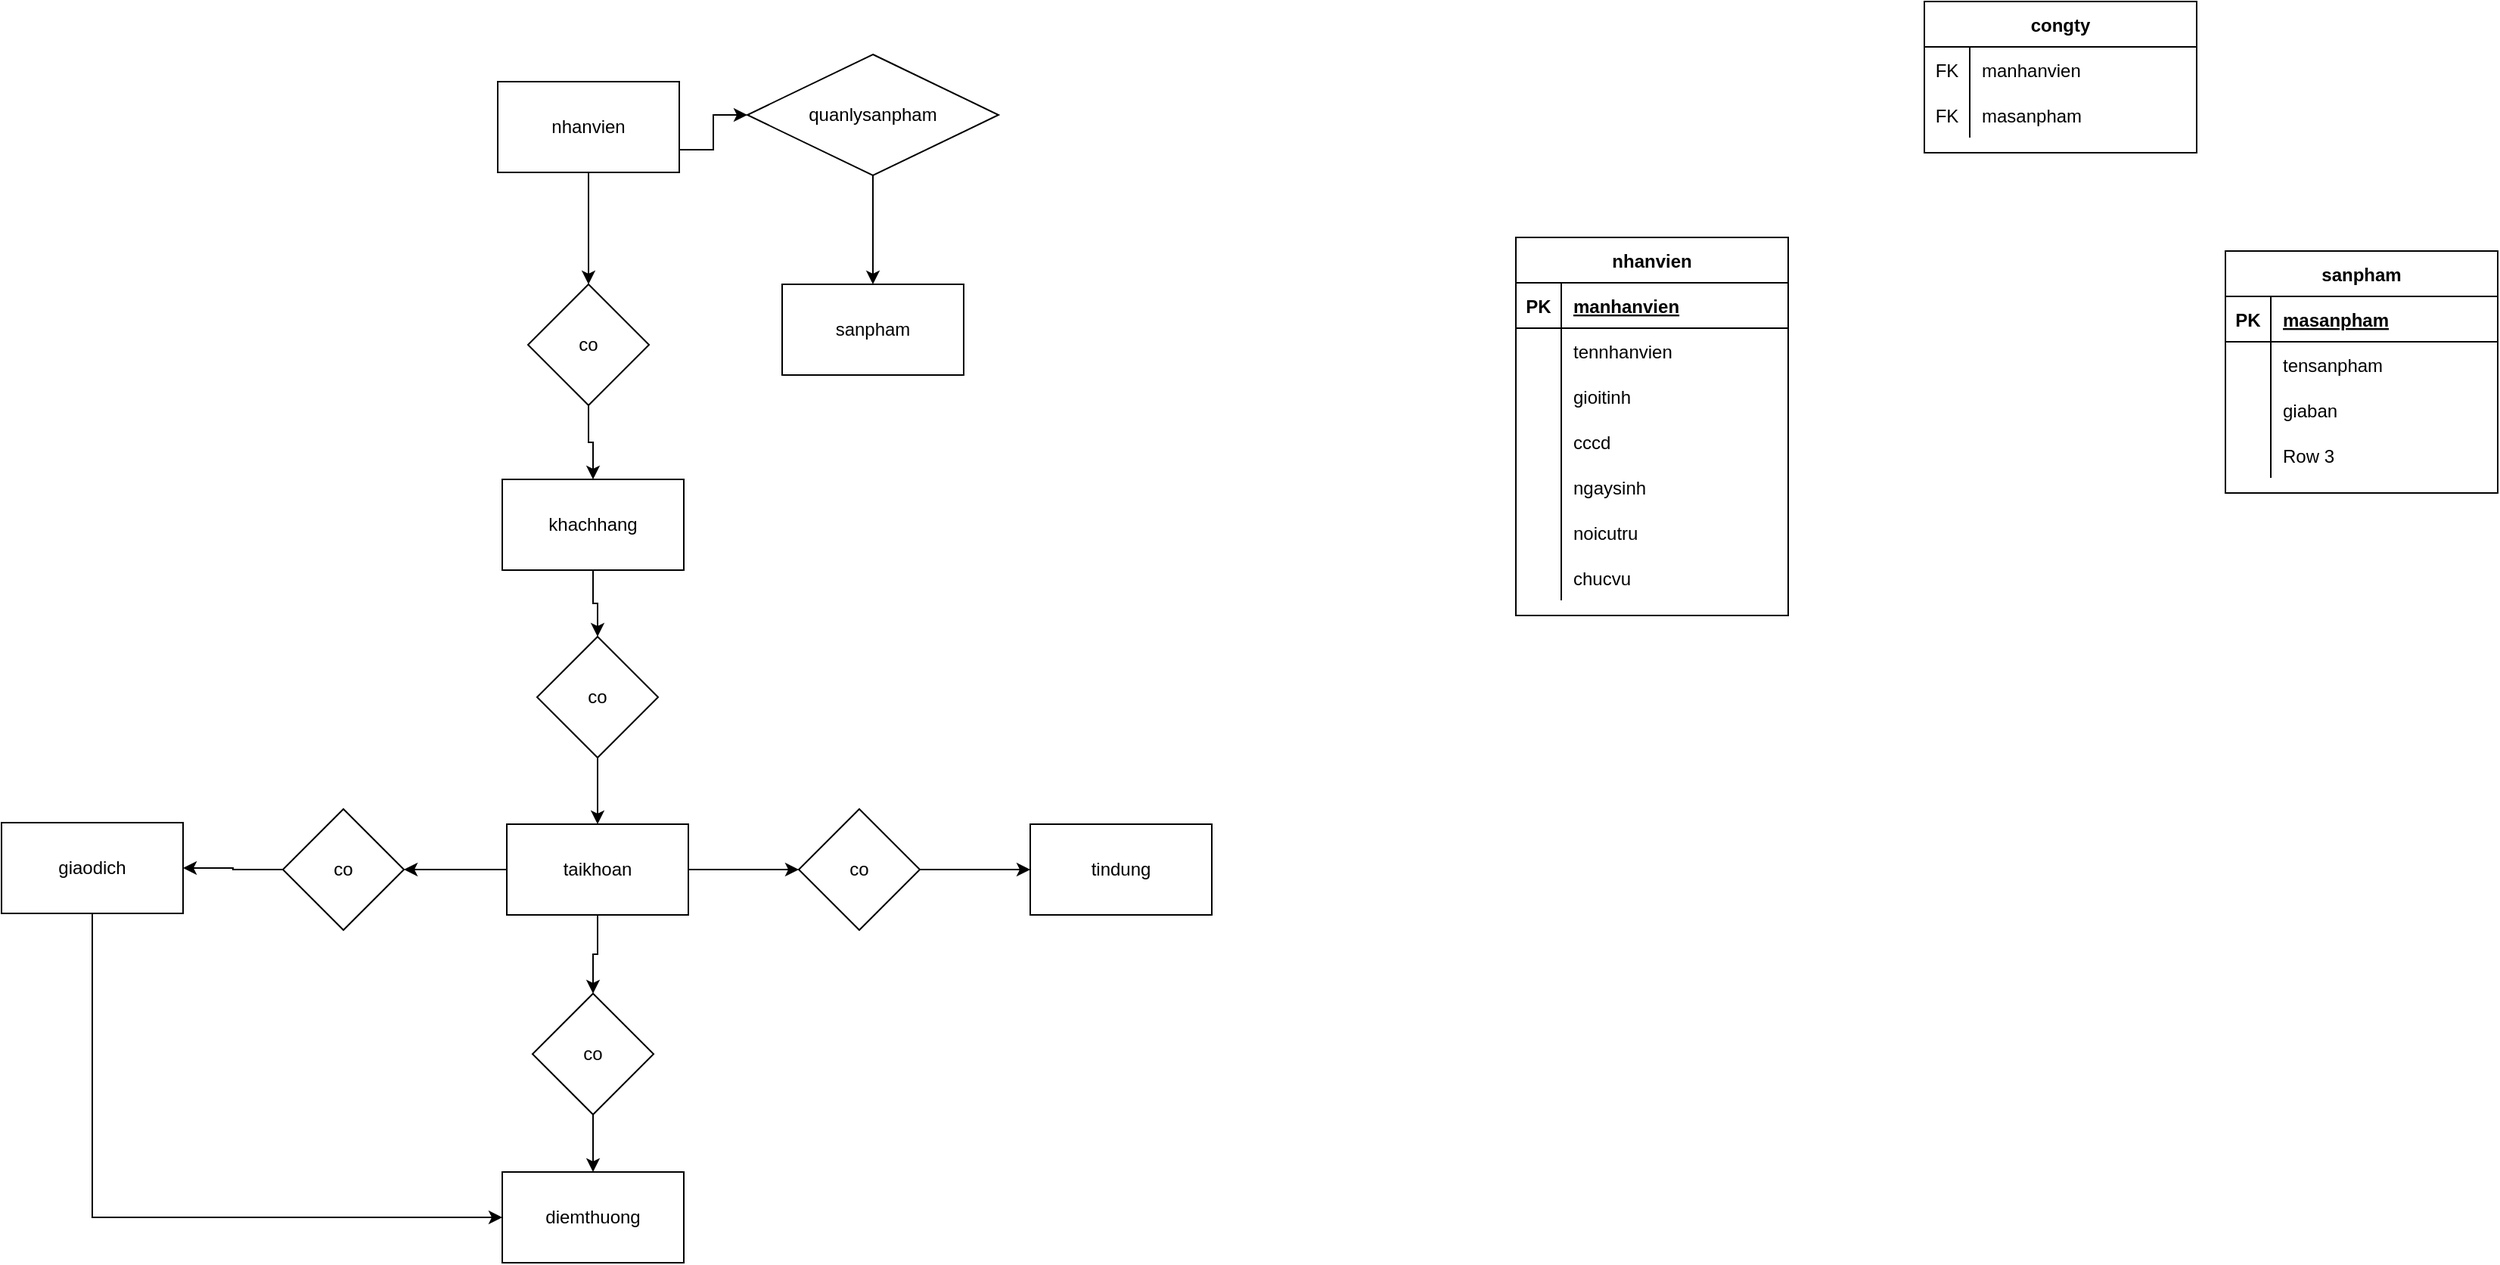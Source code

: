 <mxfile version="20.3.0" type="device"><diagram id="UafCuZp8-LGy9nOZ69Nw" name="Page-1"><mxGraphModel dx="2821" dy="1164" grid="0" gridSize="10" guides="1" tooltips="1" connect="1" arrows="1" fold="1" page="0" pageScale="1" pageWidth="850" pageHeight="1100" math="0" shadow="0"><root><mxCell id="0"/><mxCell id="1" parent="0"/><mxCell id="Jdx2Dmhm8AaOV20pXD40-266" style="edgeStyle=orthogonalEdgeStyle;rounded=0;orthogonalLoop=1;jettySize=auto;html=1;exitX=0.5;exitY=1;exitDx=0;exitDy=0;entryX=0.5;entryY=0;entryDx=0;entryDy=0;" edge="1" parent="1" source="Jdx2Dmhm8AaOV20pXD40-248" target="Jdx2Dmhm8AaOV20pXD40-257"><mxGeometry relative="1" as="geometry"/></mxCell><mxCell id="Jdx2Dmhm8AaOV20pXD40-248" value="khachhang" style="whiteSpace=wrap;html=1;" vertex="1" parent="1"><mxGeometry x="-1117" y="232" width="120" height="60" as="geometry"/></mxCell><mxCell id="Jdx2Dmhm8AaOV20pXD40-268" style="edgeStyle=orthogonalEdgeStyle;rounded=0;orthogonalLoop=1;jettySize=auto;html=1;exitX=0.5;exitY=1;exitDx=0;exitDy=0;" edge="1" parent="1" source="Jdx2Dmhm8AaOV20pXD40-249" target="Jdx2Dmhm8AaOV20pXD40-259"><mxGeometry relative="1" as="geometry"/></mxCell><mxCell id="Jdx2Dmhm8AaOV20pXD40-269" style="edgeStyle=orthogonalEdgeStyle;rounded=0;orthogonalLoop=1;jettySize=auto;html=1;exitX=1;exitY=0.5;exitDx=0;exitDy=0;entryX=0;entryY=0.5;entryDx=0;entryDy=0;" edge="1" parent="1" source="Jdx2Dmhm8AaOV20pXD40-249" target="Jdx2Dmhm8AaOV20pXD40-258"><mxGeometry relative="1" as="geometry"/></mxCell><mxCell id="Jdx2Dmhm8AaOV20pXD40-272" style="edgeStyle=orthogonalEdgeStyle;rounded=0;orthogonalLoop=1;jettySize=auto;html=1;exitX=0;exitY=0.5;exitDx=0;exitDy=0;entryX=1;entryY=0.5;entryDx=0;entryDy=0;" edge="1" parent="1" source="Jdx2Dmhm8AaOV20pXD40-249" target="Jdx2Dmhm8AaOV20pXD40-260"><mxGeometry relative="1" as="geometry"/></mxCell><mxCell id="Jdx2Dmhm8AaOV20pXD40-249" value="taikhoan" style="whiteSpace=wrap;html=1;" vertex="1" parent="1"><mxGeometry x="-1114" y="460" width="120" height="60" as="geometry"/></mxCell><mxCell id="Jdx2Dmhm8AaOV20pXD40-251" value="tindung" style="whiteSpace=wrap;html=1;" vertex="1" parent="1"><mxGeometry x="-768" y="460" width="120" height="60" as="geometry"/></mxCell><mxCell id="Jdx2Dmhm8AaOV20pXD40-252" value="diemthuong" style="whiteSpace=wrap;html=1;" vertex="1" parent="1"><mxGeometry x="-1117" y="690" width="120" height="60" as="geometry"/></mxCell><mxCell id="Jdx2Dmhm8AaOV20pXD40-253" value="sanpham" style="whiteSpace=wrap;html=1;" vertex="1" parent="1"><mxGeometry x="-932" y="103" width="120" height="60" as="geometry"/></mxCell><mxCell id="Jdx2Dmhm8AaOV20pXD40-262" style="edgeStyle=orthogonalEdgeStyle;rounded=0;orthogonalLoop=1;jettySize=auto;html=1;exitX=0.5;exitY=1;exitDx=0;exitDy=0;entryX=0.5;entryY=0;entryDx=0;entryDy=0;" edge="1" parent="1" source="Jdx2Dmhm8AaOV20pXD40-254" target="Jdx2Dmhm8AaOV20pXD40-256"><mxGeometry relative="1" as="geometry"/></mxCell><mxCell id="Jdx2Dmhm8AaOV20pXD40-263" style="edgeStyle=orthogonalEdgeStyle;rounded=0;orthogonalLoop=1;jettySize=auto;html=1;exitX=1;exitY=0.75;exitDx=0;exitDy=0;" edge="1" parent="1" source="Jdx2Dmhm8AaOV20pXD40-254" target="Jdx2Dmhm8AaOV20pXD40-255"><mxGeometry relative="1" as="geometry"/></mxCell><mxCell id="Jdx2Dmhm8AaOV20pXD40-254" value="nhanvien" style="whiteSpace=wrap;html=1;" vertex="1" parent="1"><mxGeometry x="-1120" y="-31" width="120" height="60" as="geometry"/></mxCell><mxCell id="Jdx2Dmhm8AaOV20pXD40-264" style="edgeStyle=orthogonalEdgeStyle;rounded=0;orthogonalLoop=1;jettySize=auto;html=1;exitX=0.5;exitY=1;exitDx=0;exitDy=0;entryX=0.5;entryY=0;entryDx=0;entryDy=0;" edge="1" parent="1" source="Jdx2Dmhm8AaOV20pXD40-255" target="Jdx2Dmhm8AaOV20pXD40-253"><mxGeometry relative="1" as="geometry"/></mxCell><mxCell id="Jdx2Dmhm8AaOV20pXD40-255" value="quanlysanpham" style="rhombus;whiteSpace=wrap;html=1;" vertex="1" parent="1"><mxGeometry x="-955" y="-49" width="166" height="80" as="geometry"/></mxCell><mxCell id="Jdx2Dmhm8AaOV20pXD40-265" style="edgeStyle=orthogonalEdgeStyle;rounded=0;orthogonalLoop=1;jettySize=auto;html=1;exitX=0.5;exitY=1;exitDx=0;exitDy=0;" edge="1" parent="1" source="Jdx2Dmhm8AaOV20pXD40-256" target="Jdx2Dmhm8AaOV20pXD40-248"><mxGeometry relative="1" as="geometry"/></mxCell><mxCell id="Jdx2Dmhm8AaOV20pXD40-256" value="co" style="rhombus;whiteSpace=wrap;html=1;" vertex="1" parent="1"><mxGeometry x="-1100" y="103" width="80" height="80" as="geometry"/></mxCell><mxCell id="Jdx2Dmhm8AaOV20pXD40-267" style="edgeStyle=orthogonalEdgeStyle;rounded=0;orthogonalLoop=1;jettySize=auto;html=1;exitX=0.5;exitY=1;exitDx=0;exitDy=0;" edge="1" parent="1" source="Jdx2Dmhm8AaOV20pXD40-257" target="Jdx2Dmhm8AaOV20pXD40-249"><mxGeometry relative="1" as="geometry"/></mxCell><mxCell id="Jdx2Dmhm8AaOV20pXD40-257" value="co" style="rhombus;whiteSpace=wrap;html=1;" vertex="1" parent="1"><mxGeometry x="-1094" y="336" width="80" height="80" as="geometry"/></mxCell><mxCell id="Jdx2Dmhm8AaOV20pXD40-270" style="edgeStyle=orthogonalEdgeStyle;rounded=0;orthogonalLoop=1;jettySize=auto;html=1;exitX=1;exitY=0.5;exitDx=0;exitDy=0;entryX=0;entryY=0.5;entryDx=0;entryDy=0;" edge="1" parent="1" source="Jdx2Dmhm8AaOV20pXD40-258" target="Jdx2Dmhm8AaOV20pXD40-251"><mxGeometry relative="1" as="geometry"/></mxCell><mxCell id="Jdx2Dmhm8AaOV20pXD40-258" value="co" style="rhombus;whiteSpace=wrap;html=1;" vertex="1" parent="1"><mxGeometry x="-921" y="450" width="80" height="80" as="geometry"/></mxCell><mxCell id="Jdx2Dmhm8AaOV20pXD40-271" style="edgeStyle=orthogonalEdgeStyle;rounded=0;orthogonalLoop=1;jettySize=auto;html=1;exitX=0.5;exitY=1;exitDx=0;exitDy=0;" edge="1" parent="1" source="Jdx2Dmhm8AaOV20pXD40-259" target="Jdx2Dmhm8AaOV20pXD40-252"><mxGeometry relative="1" as="geometry"/></mxCell><mxCell id="Jdx2Dmhm8AaOV20pXD40-259" value="co" style="rhombus;whiteSpace=wrap;html=1;" vertex="1" parent="1"><mxGeometry x="-1097" y="572" width="80" height="80" as="geometry"/></mxCell><mxCell id="Jdx2Dmhm8AaOV20pXD40-273" style="edgeStyle=orthogonalEdgeStyle;rounded=0;orthogonalLoop=1;jettySize=auto;html=1;exitX=0;exitY=0.5;exitDx=0;exitDy=0;entryX=1;entryY=0.5;entryDx=0;entryDy=0;" edge="1" parent="1" source="Jdx2Dmhm8AaOV20pXD40-260" target="Jdx2Dmhm8AaOV20pXD40-261"><mxGeometry relative="1" as="geometry"/></mxCell><mxCell id="Jdx2Dmhm8AaOV20pXD40-260" value="co" style="rhombus;whiteSpace=wrap;html=1;" vertex="1" parent="1"><mxGeometry x="-1262" y="450" width="80" height="80" as="geometry"/></mxCell><mxCell id="Jdx2Dmhm8AaOV20pXD40-274" style="edgeStyle=orthogonalEdgeStyle;rounded=0;orthogonalLoop=1;jettySize=auto;html=1;exitX=0.5;exitY=1;exitDx=0;exitDy=0;entryX=0;entryY=0.5;entryDx=0;entryDy=0;" edge="1" parent="1" source="Jdx2Dmhm8AaOV20pXD40-261" target="Jdx2Dmhm8AaOV20pXD40-252"><mxGeometry relative="1" as="geometry"/></mxCell><mxCell id="Jdx2Dmhm8AaOV20pXD40-261" value="giaodich" style="whiteSpace=wrap;html=1;" vertex="1" parent="1"><mxGeometry x="-1448" y="459" width="120" height="60" as="geometry"/></mxCell><mxCell id="Jdx2Dmhm8AaOV20pXD40-275" value="nhanvien" style="shape=table;startSize=30;container=1;collapsible=1;childLayout=tableLayout;fixedRows=1;rowLines=0;fontStyle=1;align=center;resizeLast=1;" vertex="1" parent="1"><mxGeometry x="-447" y="72" width="180" height="250" as="geometry"/></mxCell><mxCell id="Jdx2Dmhm8AaOV20pXD40-276" value="" style="shape=tableRow;horizontal=0;startSize=0;swimlaneHead=0;swimlaneBody=0;fillColor=none;collapsible=0;dropTarget=0;points=[[0,0.5],[1,0.5]];portConstraint=eastwest;top=0;left=0;right=0;bottom=1;" vertex="1" parent="Jdx2Dmhm8AaOV20pXD40-275"><mxGeometry y="30" width="180" height="30" as="geometry"/></mxCell><mxCell id="Jdx2Dmhm8AaOV20pXD40-277" value="PK" style="shape=partialRectangle;connectable=0;fillColor=none;top=0;left=0;bottom=0;right=0;fontStyle=1;overflow=hidden;" vertex="1" parent="Jdx2Dmhm8AaOV20pXD40-276"><mxGeometry width="30" height="30" as="geometry"><mxRectangle width="30" height="30" as="alternateBounds"/></mxGeometry></mxCell><mxCell id="Jdx2Dmhm8AaOV20pXD40-278" value="manhanvien" style="shape=partialRectangle;connectable=0;fillColor=none;top=0;left=0;bottom=0;right=0;align=left;spacingLeft=6;fontStyle=5;overflow=hidden;" vertex="1" parent="Jdx2Dmhm8AaOV20pXD40-276"><mxGeometry x="30" width="150" height="30" as="geometry"><mxRectangle width="150" height="30" as="alternateBounds"/></mxGeometry></mxCell><mxCell id="Jdx2Dmhm8AaOV20pXD40-279" value="" style="shape=tableRow;horizontal=0;startSize=0;swimlaneHead=0;swimlaneBody=0;fillColor=none;collapsible=0;dropTarget=0;points=[[0,0.5],[1,0.5]];portConstraint=eastwest;top=0;left=0;right=0;bottom=0;" vertex="1" parent="Jdx2Dmhm8AaOV20pXD40-275"><mxGeometry y="60" width="180" height="30" as="geometry"/></mxCell><mxCell id="Jdx2Dmhm8AaOV20pXD40-280" value="" style="shape=partialRectangle;connectable=0;fillColor=none;top=0;left=0;bottom=0;right=0;editable=1;overflow=hidden;" vertex="1" parent="Jdx2Dmhm8AaOV20pXD40-279"><mxGeometry width="30" height="30" as="geometry"><mxRectangle width="30" height="30" as="alternateBounds"/></mxGeometry></mxCell><mxCell id="Jdx2Dmhm8AaOV20pXD40-281" value="tennhanvien" style="shape=partialRectangle;connectable=0;fillColor=none;top=0;left=0;bottom=0;right=0;align=left;spacingLeft=6;overflow=hidden;" vertex="1" parent="Jdx2Dmhm8AaOV20pXD40-279"><mxGeometry x="30" width="150" height="30" as="geometry"><mxRectangle width="150" height="30" as="alternateBounds"/></mxGeometry></mxCell><mxCell id="Jdx2Dmhm8AaOV20pXD40-282" value="" style="shape=tableRow;horizontal=0;startSize=0;swimlaneHead=0;swimlaneBody=0;fillColor=none;collapsible=0;dropTarget=0;points=[[0,0.5],[1,0.5]];portConstraint=eastwest;top=0;left=0;right=0;bottom=0;" vertex="1" parent="Jdx2Dmhm8AaOV20pXD40-275"><mxGeometry y="90" width="180" height="30" as="geometry"/></mxCell><mxCell id="Jdx2Dmhm8AaOV20pXD40-283" value="" style="shape=partialRectangle;connectable=0;fillColor=none;top=0;left=0;bottom=0;right=0;editable=1;overflow=hidden;" vertex="1" parent="Jdx2Dmhm8AaOV20pXD40-282"><mxGeometry width="30" height="30" as="geometry"><mxRectangle width="30" height="30" as="alternateBounds"/></mxGeometry></mxCell><mxCell id="Jdx2Dmhm8AaOV20pXD40-284" value="gioitinh" style="shape=partialRectangle;connectable=0;fillColor=none;top=0;left=0;bottom=0;right=0;align=left;spacingLeft=6;overflow=hidden;" vertex="1" parent="Jdx2Dmhm8AaOV20pXD40-282"><mxGeometry x="30" width="150" height="30" as="geometry"><mxRectangle width="150" height="30" as="alternateBounds"/></mxGeometry></mxCell><mxCell id="Jdx2Dmhm8AaOV20pXD40-285" value="" style="shape=tableRow;horizontal=0;startSize=0;swimlaneHead=0;swimlaneBody=0;fillColor=none;collapsible=0;dropTarget=0;points=[[0,0.5],[1,0.5]];portConstraint=eastwest;top=0;left=0;right=0;bottom=0;" vertex="1" parent="Jdx2Dmhm8AaOV20pXD40-275"><mxGeometry y="120" width="180" height="30" as="geometry"/></mxCell><mxCell id="Jdx2Dmhm8AaOV20pXD40-286" value="" style="shape=partialRectangle;connectable=0;fillColor=none;top=0;left=0;bottom=0;right=0;editable=1;overflow=hidden;" vertex="1" parent="Jdx2Dmhm8AaOV20pXD40-285"><mxGeometry width="30" height="30" as="geometry"><mxRectangle width="30" height="30" as="alternateBounds"/></mxGeometry></mxCell><mxCell id="Jdx2Dmhm8AaOV20pXD40-287" value="cccd" style="shape=partialRectangle;connectable=0;fillColor=none;top=0;left=0;bottom=0;right=0;align=left;spacingLeft=6;overflow=hidden;" vertex="1" parent="Jdx2Dmhm8AaOV20pXD40-285"><mxGeometry x="30" width="150" height="30" as="geometry"><mxRectangle width="150" height="30" as="alternateBounds"/></mxGeometry></mxCell><mxCell id="Jdx2Dmhm8AaOV20pXD40-289" value="" style="shape=tableRow;horizontal=0;startSize=0;swimlaneHead=0;swimlaneBody=0;fillColor=none;collapsible=0;dropTarget=0;points=[[0,0.5],[1,0.5]];portConstraint=eastwest;top=0;left=0;right=0;bottom=0;" vertex="1" parent="Jdx2Dmhm8AaOV20pXD40-275"><mxGeometry y="150" width="180" height="30" as="geometry"/></mxCell><mxCell id="Jdx2Dmhm8AaOV20pXD40-290" value="" style="shape=partialRectangle;connectable=0;fillColor=none;top=0;left=0;bottom=0;right=0;editable=1;overflow=hidden;" vertex="1" parent="Jdx2Dmhm8AaOV20pXD40-289"><mxGeometry width="30" height="30" as="geometry"><mxRectangle width="30" height="30" as="alternateBounds"/></mxGeometry></mxCell><mxCell id="Jdx2Dmhm8AaOV20pXD40-291" value="ngaysinh" style="shape=partialRectangle;connectable=0;fillColor=none;top=0;left=0;bottom=0;right=0;align=left;spacingLeft=6;overflow=hidden;" vertex="1" parent="Jdx2Dmhm8AaOV20pXD40-289"><mxGeometry x="30" width="150" height="30" as="geometry"><mxRectangle width="150" height="30" as="alternateBounds"/></mxGeometry></mxCell><mxCell id="Jdx2Dmhm8AaOV20pXD40-292" value="" style="shape=tableRow;horizontal=0;startSize=0;swimlaneHead=0;swimlaneBody=0;fillColor=none;collapsible=0;dropTarget=0;points=[[0,0.5],[1,0.5]];portConstraint=eastwest;top=0;left=0;right=0;bottom=0;" vertex="1" parent="Jdx2Dmhm8AaOV20pXD40-275"><mxGeometry y="180" width="180" height="30" as="geometry"/></mxCell><mxCell id="Jdx2Dmhm8AaOV20pXD40-293" value="" style="shape=partialRectangle;connectable=0;fillColor=none;top=0;left=0;bottom=0;right=0;editable=1;overflow=hidden;" vertex="1" parent="Jdx2Dmhm8AaOV20pXD40-292"><mxGeometry width="30" height="30" as="geometry"><mxRectangle width="30" height="30" as="alternateBounds"/></mxGeometry></mxCell><mxCell id="Jdx2Dmhm8AaOV20pXD40-294" value="noicutru" style="shape=partialRectangle;connectable=0;fillColor=none;top=0;left=0;bottom=0;right=0;align=left;spacingLeft=6;overflow=hidden;" vertex="1" parent="Jdx2Dmhm8AaOV20pXD40-292"><mxGeometry x="30" width="150" height="30" as="geometry"><mxRectangle width="150" height="30" as="alternateBounds"/></mxGeometry></mxCell><mxCell id="Jdx2Dmhm8AaOV20pXD40-299" value="" style="shape=tableRow;horizontal=0;startSize=0;swimlaneHead=0;swimlaneBody=0;fillColor=none;collapsible=0;dropTarget=0;points=[[0,0.5],[1,0.5]];portConstraint=eastwest;top=0;left=0;right=0;bottom=0;" vertex="1" parent="Jdx2Dmhm8AaOV20pXD40-275"><mxGeometry y="210" width="180" height="30" as="geometry"/></mxCell><mxCell id="Jdx2Dmhm8AaOV20pXD40-300" value="" style="shape=partialRectangle;connectable=0;fillColor=none;top=0;left=0;bottom=0;right=0;editable=1;overflow=hidden;" vertex="1" parent="Jdx2Dmhm8AaOV20pXD40-299"><mxGeometry width="30" height="30" as="geometry"><mxRectangle width="30" height="30" as="alternateBounds"/></mxGeometry></mxCell><mxCell id="Jdx2Dmhm8AaOV20pXD40-301" value="chucvu" style="shape=partialRectangle;connectable=0;fillColor=none;top=0;left=0;bottom=0;right=0;align=left;spacingLeft=6;overflow=hidden;" vertex="1" parent="Jdx2Dmhm8AaOV20pXD40-299"><mxGeometry x="30" width="150" height="30" as="geometry"><mxRectangle width="150" height="30" as="alternateBounds"/></mxGeometry></mxCell><mxCell id="Jdx2Dmhm8AaOV20pXD40-302" value="congty" style="shape=table;startSize=30;container=1;collapsible=1;childLayout=tableLayout;fixedRows=1;rowLines=0;fontStyle=1;align=center;resizeLast=1;" vertex="1" parent="1"><mxGeometry x="-177" y="-84" width="180" height="100" as="geometry"/></mxCell><mxCell id="Jdx2Dmhm8AaOV20pXD40-306" value="" style="shape=tableRow;horizontal=0;startSize=0;swimlaneHead=0;swimlaneBody=0;fillColor=none;collapsible=0;dropTarget=0;points=[[0,0.5],[1,0.5]];portConstraint=eastwest;top=0;left=0;right=0;bottom=0;" vertex="1" parent="Jdx2Dmhm8AaOV20pXD40-302"><mxGeometry y="30" width="180" height="30" as="geometry"/></mxCell><mxCell id="Jdx2Dmhm8AaOV20pXD40-307" value="FK" style="shape=partialRectangle;connectable=0;fillColor=none;top=0;left=0;bottom=0;right=0;editable=1;overflow=hidden;" vertex="1" parent="Jdx2Dmhm8AaOV20pXD40-306"><mxGeometry width="30" height="30" as="geometry"><mxRectangle width="30" height="30" as="alternateBounds"/></mxGeometry></mxCell><mxCell id="Jdx2Dmhm8AaOV20pXD40-308" value="manhanvien" style="shape=partialRectangle;connectable=0;fillColor=none;top=0;left=0;bottom=0;right=0;align=left;spacingLeft=6;overflow=hidden;" vertex="1" parent="Jdx2Dmhm8AaOV20pXD40-306"><mxGeometry x="30" width="150" height="30" as="geometry"><mxRectangle width="150" height="30" as="alternateBounds"/></mxGeometry></mxCell><mxCell id="Jdx2Dmhm8AaOV20pXD40-309" value="" style="shape=tableRow;horizontal=0;startSize=0;swimlaneHead=0;swimlaneBody=0;fillColor=none;collapsible=0;dropTarget=0;points=[[0,0.5],[1,0.5]];portConstraint=eastwest;top=0;left=0;right=0;bottom=0;" vertex="1" parent="Jdx2Dmhm8AaOV20pXD40-302"><mxGeometry y="60" width="180" height="30" as="geometry"/></mxCell><mxCell id="Jdx2Dmhm8AaOV20pXD40-310" value="FK" style="shape=partialRectangle;connectable=0;fillColor=none;top=0;left=0;bottom=0;right=0;editable=1;overflow=hidden;" vertex="1" parent="Jdx2Dmhm8AaOV20pXD40-309"><mxGeometry width="30" height="30" as="geometry"><mxRectangle width="30" height="30" as="alternateBounds"/></mxGeometry></mxCell><mxCell id="Jdx2Dmhm8AaOV20pXD40-311" value="masanpham" style="shape=partialRectangle;connectable=0;fillColor=none;top=0;left=0;bottom=0;right=0;align=left;spacingLeft=6;overflow=hidden;" vertex="1" parent="Jdx2Dmhm8AaOV20pXD40-309"><mxGeometry x="30" width="150" height="30" as="geometry"><mxRectangle width="150" height="30" as="alternateBounds"/></mxGeometry></mxCell><mxCell id="Jdx2Dmhm8AaOV20pXD40-315" value="sanpham" style="shape=table;startSize=30;container=1;collapsible=1;childLayout=tableLayout;fixedRows=1;rowLines=0;fontStyle=1;align=center;resizeLast=1;" vertex="1" parent="1"><mxGeometry x="22" y="81" width="180" height="160" as="geometry"/></mxCell><mxCell id="Jdx2Dmhm8AaOV20pXD40-316" value="" style="shape=tableRow;horizontal=0;startSize=0;swimlaneHead=0;swimlaneBody=0;fillColor=none;collapsible=0;dropTarget=0;points=[[0,0.5],[1,0.5]];portConstraint=eastwest;top=0;left=0;right=0;bottom=1;" vertex="1" parent="Jdx2Dmhm8AaOV20pXD40-315"><mxGeometry y="30" width="180" height="30" as="geometry"/></mxCell><mxCell id="Jdx2Dmhm8AaOV20pXD40-317" value="PK" style="shape=partialRectangle;connectable=0;fillColor=none;top=0;left=0;bottom=0;right=0;fontStyle=1;overflow=hidden;" vertex="1" parent="Jdx2Dmhm8AaOV20pXD40-316"><mxGeometry width="30" height="30" as="geometry"><mxRectangle width="30" height="30" as="alternateBounds"/></mxGeometry></mxCell><mxCell id="Jdx2Dmhm8AaOV20pXD40-318" value="masanpham" style="shape=partialRectangle;connectable=0;fillColor=none;top=0;left=0;bottom=0;right=0;align=left;spacingLeft=6;fontStyle=5;overflow=hidden;" vertex="1" parent="Jdx2Dmhm8AaOV20pXD40-316"><mxGeometry x="30" width="150" height="30" as="geometry"><mxRectangle width="150" height="30" as="alternateBounds"/></mxGeometry></mxCell><mxCell id="Jdx2Dmhm8AaOV20pXD40-319" value="" style="shape=tableRow;horizontal=0;startSize=0;swimlaneHead=0;swimlaneBody=0;fillColor=none;collapsible=0;dropTarget=0;points=[[0,0.5],[1,0.5]];portConstraint=eastwest;top=0;left=0;right=0;bottom=0;" vertex="1" parent="Jdx2Dmhm8AaOV20pXD40-315"><mxGeometry y="60" width="180" height="30" as="geometry"/></mxCell><mxCell id="Jdx2Dmhm8AaOV20pXD40-320" value="" style="shape=partialRectangle;connectable=0;fillColor=none;top=0;left=0;bottom=0;right=0;editable=1;overflow=hidden;" vertex="1" parent="Jdx2Dmhm8AaOV20pXD40-319"><mxGeometry width="30" height="30" as="geometry"><mxRectangle width="30" height="30" as="alternateBounds"/></mxGeometry></mxCell><mxCell id="Jdx2Dmhm8AaOV20pXD40-321" value="tensanpham" style="shape=partialRectangle;connectable=0;fillColor=none;top=0;left=0;bottom=0;right=0;align=left;spacingLeft=6;overflow=hidden;" vertex="1" parent="Jdx2Dmhm8AaOV20pXD40-319"><mxGeometry x="30" width="150" height="30" as="geometry"><mxRectangle width="150" height="30" as="alternateBounds"/></mxGeometry></mxCell><mxCell id="Jdx2Dmhm8AaOV20pXD40-322" value="" style="shape=tableRow;horizontal=0;startSize=0;swimlaneHead=0;swimlaneBody=0;fillColor=none;collapsible=0;dropTarget=0;points=[[0,0.5],[1,0.5]];portConstraint=eastwest;top=0;left=0;right=0;bottom=0;" vertex="1" parent="Jdx2Dmhm8AaOV20pXD40-315"><mxGeometry y="90" width="180" height="30" as="geometry"/></mxCell><mxCell id="Jdx2Dmhm8AaOV20pXD40-323" value="" style="shape=partialRectangle;connectable=0;fillColor=none;top=0;left=0;bottom=0;right=0;editable=1;overflow=hidden;" vertex="1" parent="Jdx2Dmhm8AaOV20pXD40-322"><mxGeometry width="30" height="30" as="geometry"><mxRectangle width="30" height="30" as="alternateBounds"/></mxGeometry></mxCell><mxCell id="Jdx2Dmhm8AaOV20pXD40-324" value="giaban" style="shape=partialRectangle;connectable=0;fillColor=none;top=0;left=0;bottom=0;right=0;align=left;spacingLeft=6;overflow=hidden;" vertex="1" parent="Jdx2Dmhm8AaOV20pXD40-322"><mxGeometry x="30" width="150" height="30" as="geometry"><mxRectangle width="150" height="30" as="alternateBounds"/></mxGeometry></mxCell><mxCell id="Jdx2Dmhm8AaOV20pXD40-325" value="" style="shape=tableRow;horizontal=0;startSize=0;swimlaneHead=0;swimlaneBody=0;fillColor=none;collapsible=0;dropTarget=0;points=[[0,0.5],[1,0.5]];portConstraint=eastwest;top=0;left=0;right=0;bottom=0;" vertex="1" parent="Jdx2Dmhm8AaOV20pXD40-315"><mxGeometry y="120" width="180" height="30" as="geometry"/></mxCell><mxCell id="Jdx2Dmhm8AaOV20pXD40-326" value="" style="shape=partialRectangle;connectable=0;fillColor=none;top=0;left=0;bottom=0;right=0;editable=1;overflow=hidden;" vertex="1" parent="Jdx2Dmhm8AaOV20pXD40-325"><mxGeometry width="30" height="30" as="geometry"><mxRectangle width="30" height="30" as="alternateBounds"/></mxGeometry></mxCell><mxCell id="Jdx2Dmhm8AaOV20pXD40-327" value="Row 3" style="shape=partialRectangle;connectable=0;fillColor=none;top=0;left=0;bottom=0;right=0;align=left;spacingLeft=6;overflow=hidden;" vertex="1" parent="Jdx2Dmhm8AaOV20pXD40-325"><mxGeometry x="30" width="150" height="30" as="geometry"><mxRectangle width="150" height="30" as="alternateBounds"/></mxGeometry></mxCell></root></mxGraphModel></diagram></mxfile>